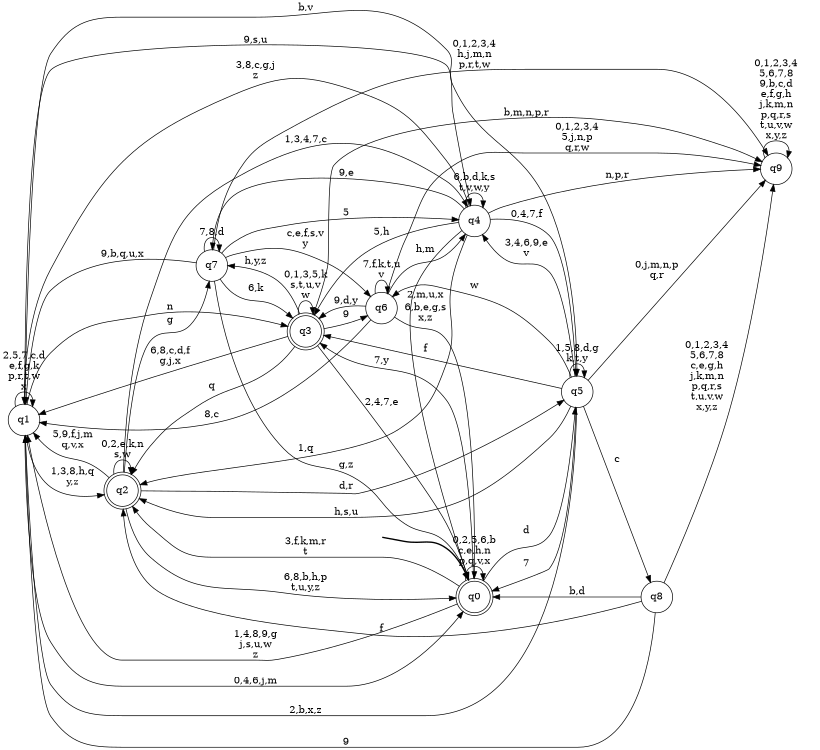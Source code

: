 digraph BlueStar {
__start0 [style = invis, shape = none, label = "", width = 0, height = 0];

rankdir=LR;
size="8,5";

s0 [style="rounded,filled", color="black", fillcolor="white" shape="doublecircle", label="q0"];
s1 [style="filled", color="black", fillcolor="white" shape="circle", label="q1"];
s2 [style="rounded,filled", color="black", fillcolor="white" shape="doublecircle", label="q2"];
s3 [style="rounded,filled", color="black", fillcolor="white" shape="doublecircle", label="q3"];
s4 [style="filled", color="black", fillcolor="white" shape="circle", label="q4"];
s5 [style="filled", color="black", fillcolor="white" shape="circle", label="q5"];
s6 [style="filled", color="black", fillcolor="white" shape="circle", label="q6"];
s7 [style="filled", color="black", fillcolor="white" shape="circle", label="q7"];
s8 [style="filled", color="black", fillcolor="white" shape="circle", label="q8"];
s9 [style="filled", color="black", fillcolor="white" shape="circle", label="q9"];
subgraph cluster_main { 
	graph [pad=".75", ranksep="0.15", nodesep="0.15"];
	 style=invis; 
	__start0 -> s0 [penwidth=2];
}
s0 -> s0 [label="0,2,5,6,b\nc,e,h,n\np,q,v,x"];
s0 -> s1 [label="1,4,8,9,g\nj,s,u,w\nz"];
s0 -> s2 [label="3,f,k,m,r\nt"];
s0 -> s3 [label="7,y"];
s0 -> s5 [label="d"];
s1 -> s0 [label="0,4,6,j,m"];
s1 -> s1 [label="2,5,7,c,d\ne,f,g,k\np,r,t,w\nx"];
s1 -> s2 [label="1,3,8,h,q\ny,z"];
s1 -> s3 [label="n"];
s1 -> s4 [label="9,s,u"];
s1 -> s5 [label="b,v"];
s2 -> s0 [label="6,8,b,h,p\nt,u,y,z"];
s2 -> s1 [label="5,9,f,j,m\nq,v,x"];
s2 -> s2 [label="0,2,e,k,n\ns,w"];
s2 -> s4 [label="1,3,4,7,c"];
s2 -> s5 [label="d,r"];
s2 -> s7 [label="g"];
s3 -> s0 [label="2,4,7,e"];
s3 -> s1 [label="6,8,c,d,f\ng,j,x"];
s3 -> s2 [label="q"];
s3 -> s3 [label="0,1,3,5,k\ns,t,u,v\nw"];
s3 -> s6 [label="9"];
s3 -> s7 [label="h,y,z"];
s3 -> s9 [label="b,m,n,p,r"];
s4 -> s0 [label="2,m,u,x"];
s4 -> s1 [label="3,8,c,g,j\nz"];
s4 -> s2 [label="1,q"];
s4 -> s3 [label="5,h"];
s4 -> s4 [label="6,b,d,k,s\nt,v,w,y"];
s4 -> s5 [label="0,4,7,f"];
s4 -> s7 [label="9,e"];
s4 -> s9 [label="n,p,r"];
s5 -> s0 [label="7"];
s5 -> s1 [label="2,b,x,z"];
s5 -> s2 [label="h,s,u"];
s5 -> s3 [label="f"];
s5 -> s4 [label="3,4,6,9,e\nv"];
s5 -> s5 [label="1,5,8,d,g\nk,t,y"];
s5 -> s6 [label="w"];
s5 -> s8 [label="c"];
s5 -> s9 [label="0,j,m,n,p\nq,r"];
s6 -> s0 [label="6,b,e,g,s\nx,z"];
s6 -> s1 [label="8,c"];
s6 -> s3 [label="9,d,y"];
s6 -> s4 [label="h,m"];
s6 -> s6 [label="7,f,k,t,u\nv"];
s6 -> s9 [label="0,1,2,3,4\n5,j,n,p\nq,r,w"];
s7 -> s0 [label="g,z"];
s7 -> s1 [label="9,b,q,u,x"];
s7 -> s3 [label="6,k"];
s7 -> s4 [label="5"];
s7 -> s6 [label="c,e,f,s,v\ny"];
s7 -> s7 [label="7,8,d"];
s7 -> s9 [label="0,1,2,3,4\nh,j,m,n\np,r,t,w"];
s8 -> s0 [label="b,d"];
s8 -> s1 [label="9"];
s8 -> s2 [label="f"];
s8 -> s9 [label="0,1,2,3,4\n5,6,7,8\nc,e,g,h\nj,k,m,n\np,q,r,s\nt,u,v,w\nx,y,z"];
s9 -> s9 [label="0,1,2,3,4\n5,6,7,8\n9,b,c,d\ne,f,g,h\nj,k,m,n\np,q,r,s\nt,u,v,w\nx,y,z"];

}